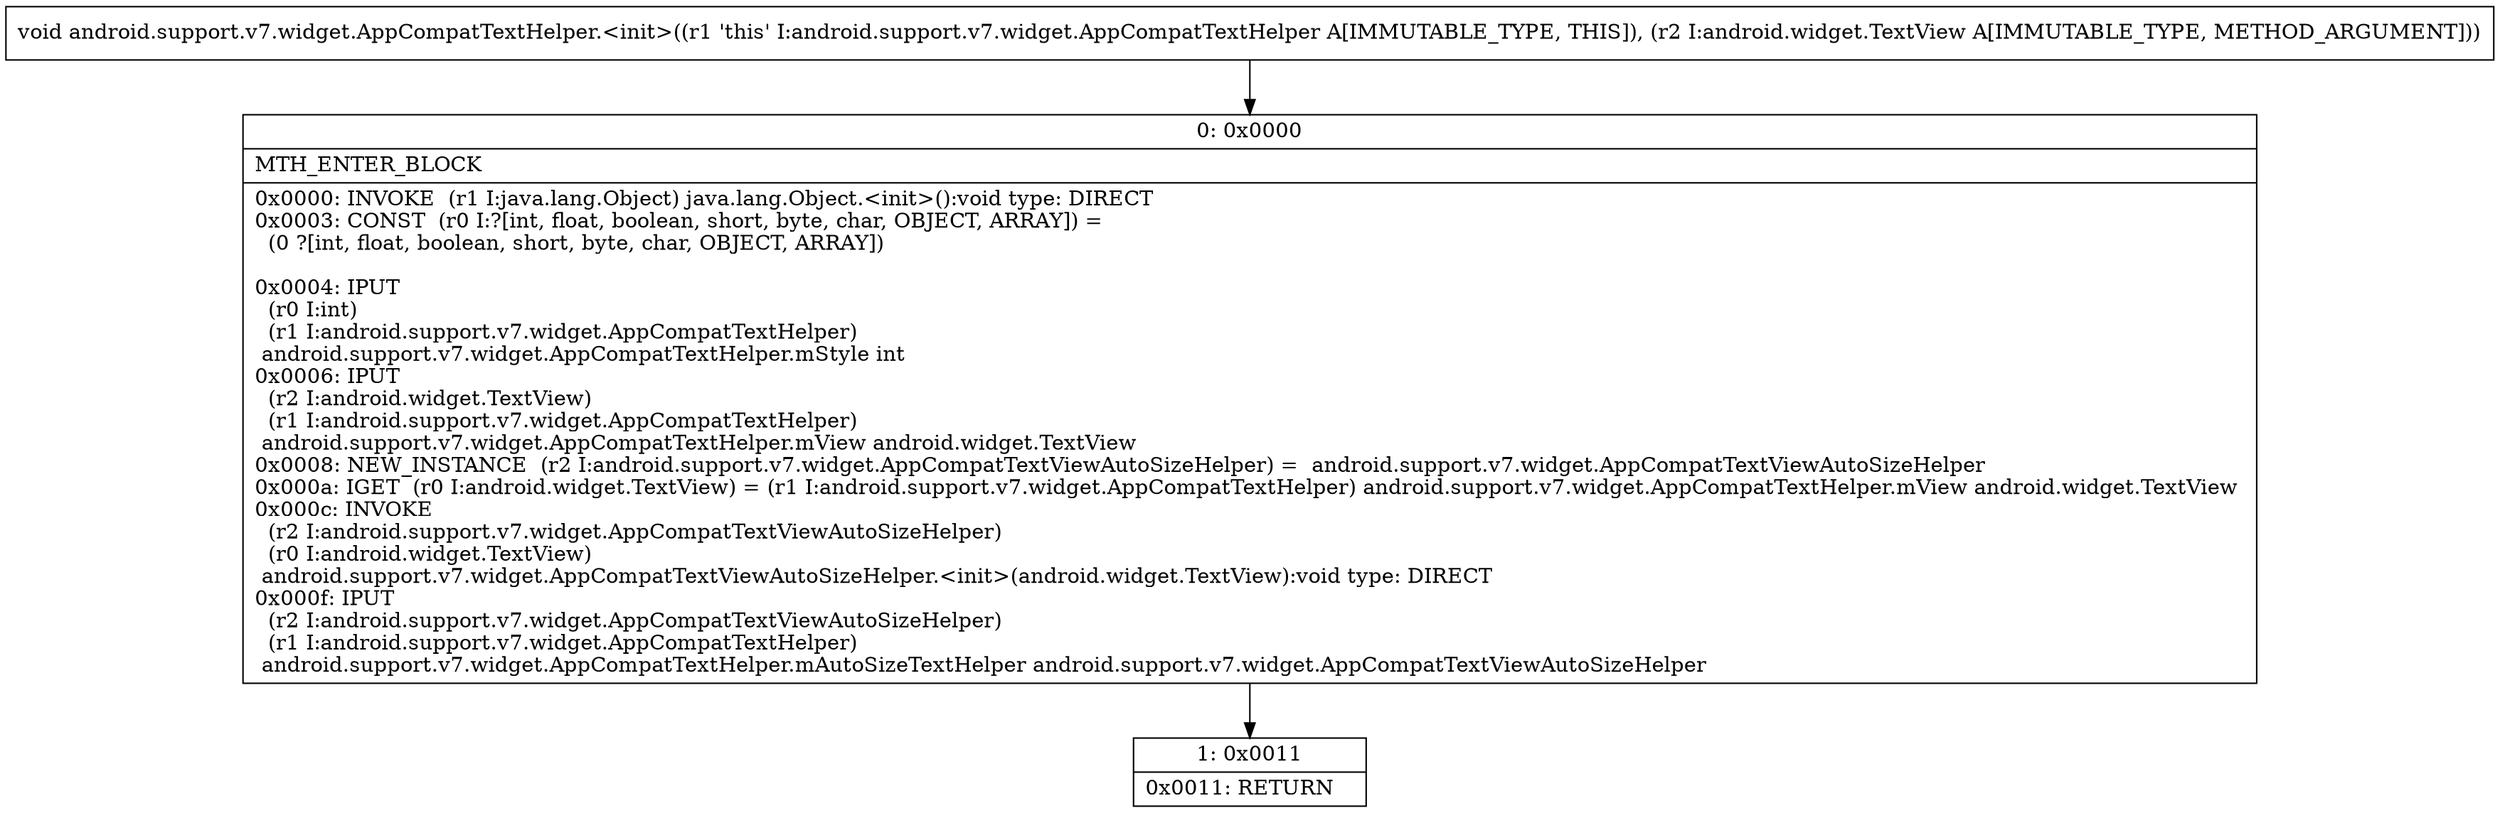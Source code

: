 digraph "CFG forandroid.support.v7.widget.AppCompatTextHelper.\<init\>(Landroid\/widget\/TextView;)V" {
Node_0 [shape=record,label="{0\:\ 0x0000|MTH_ENTER_BLOCK\l|0x0000: INVOKE  (r1 I:java.lang.Object) java.lang.Object.\<init\>():void type: DIRECT \l0x0003: CONST  (r0 I:?[int, float, boolean, short, byte, char, OBJECT, ARRAY]) = \l  (0 ?[int, float, boolean, short, byte, char, OBJECT, ARRAY])\l \l0x0004: IPUT  \l  (r0 I:int)\l  (r1 I:android.support.v7.widget.AppCompatTextHelper)\l android.support.v7.widget.AppCompatTextHelper.mStyle int \l0x0006: IPUT  \l  (r2 I:android.widget.TextView)\l  (r1 I:android.support.v7.widget.AppCompatTextHelper)\l android.support.v7.widget.AppCompatTextHelper.mView android.widget.TextView \l0x0008: NEW_INSTANCE  (r2 I:android.support.v7.widget.AppCompatTextViewAutoSizeHelper) =  android.support.v7.widget.AppCompatTextViewAutoSizeHelper \l0x000a: IGET  (r0 I:android.widget.TextView) = (r1 I:android.support.v7.widget.AppCompatTextHelper) android.support.v7.widget.AppCompatTextHelper.mView android.widget.TextView \l0x000c: INVOKE  \l  (r2 I:android.support.v7.widget.AppCompatTextViewAutoSizeHelper)\l  (r0 I:android.widget.TextView)\l android.support.v7.widget.AppCompatTextViewAutoSizeHelper.\<init\>(android.widget.TextView):void type: DIRECT \l0x000f: IPUT  \l  (r2 I:android.support.v7.widget.AppCompatTextViewAutoSizeHelper)\l  (r1 I:android.support.v7.widget.AppCompatTextHelper)\l android.support.v7.widget.AppCompatTextHelper.mAutoSizeTextHelper android.support.v7.widget.AppCompatTextViewAutoSizeHelper \l}"];
Node_1 [shape=record,label="{1\:\ 0x0011|0x0011: RETURN   \l}"];
MethodNode[shape=record,label="{void android.support.v7.widget.AppCompatTextHelper.\<init\>((r1 'this' I:android.support.v7.widget.AppCompatTextHelper A[IMMUTABLE_TYPE, THIS]), (r2 I:android.widget.TextView A[IMMUTABLE_TYPE, METHOD_ARGUMENT])) }"];
MethodNode -> Node_0;
Node_0 -> Node_1;
}

